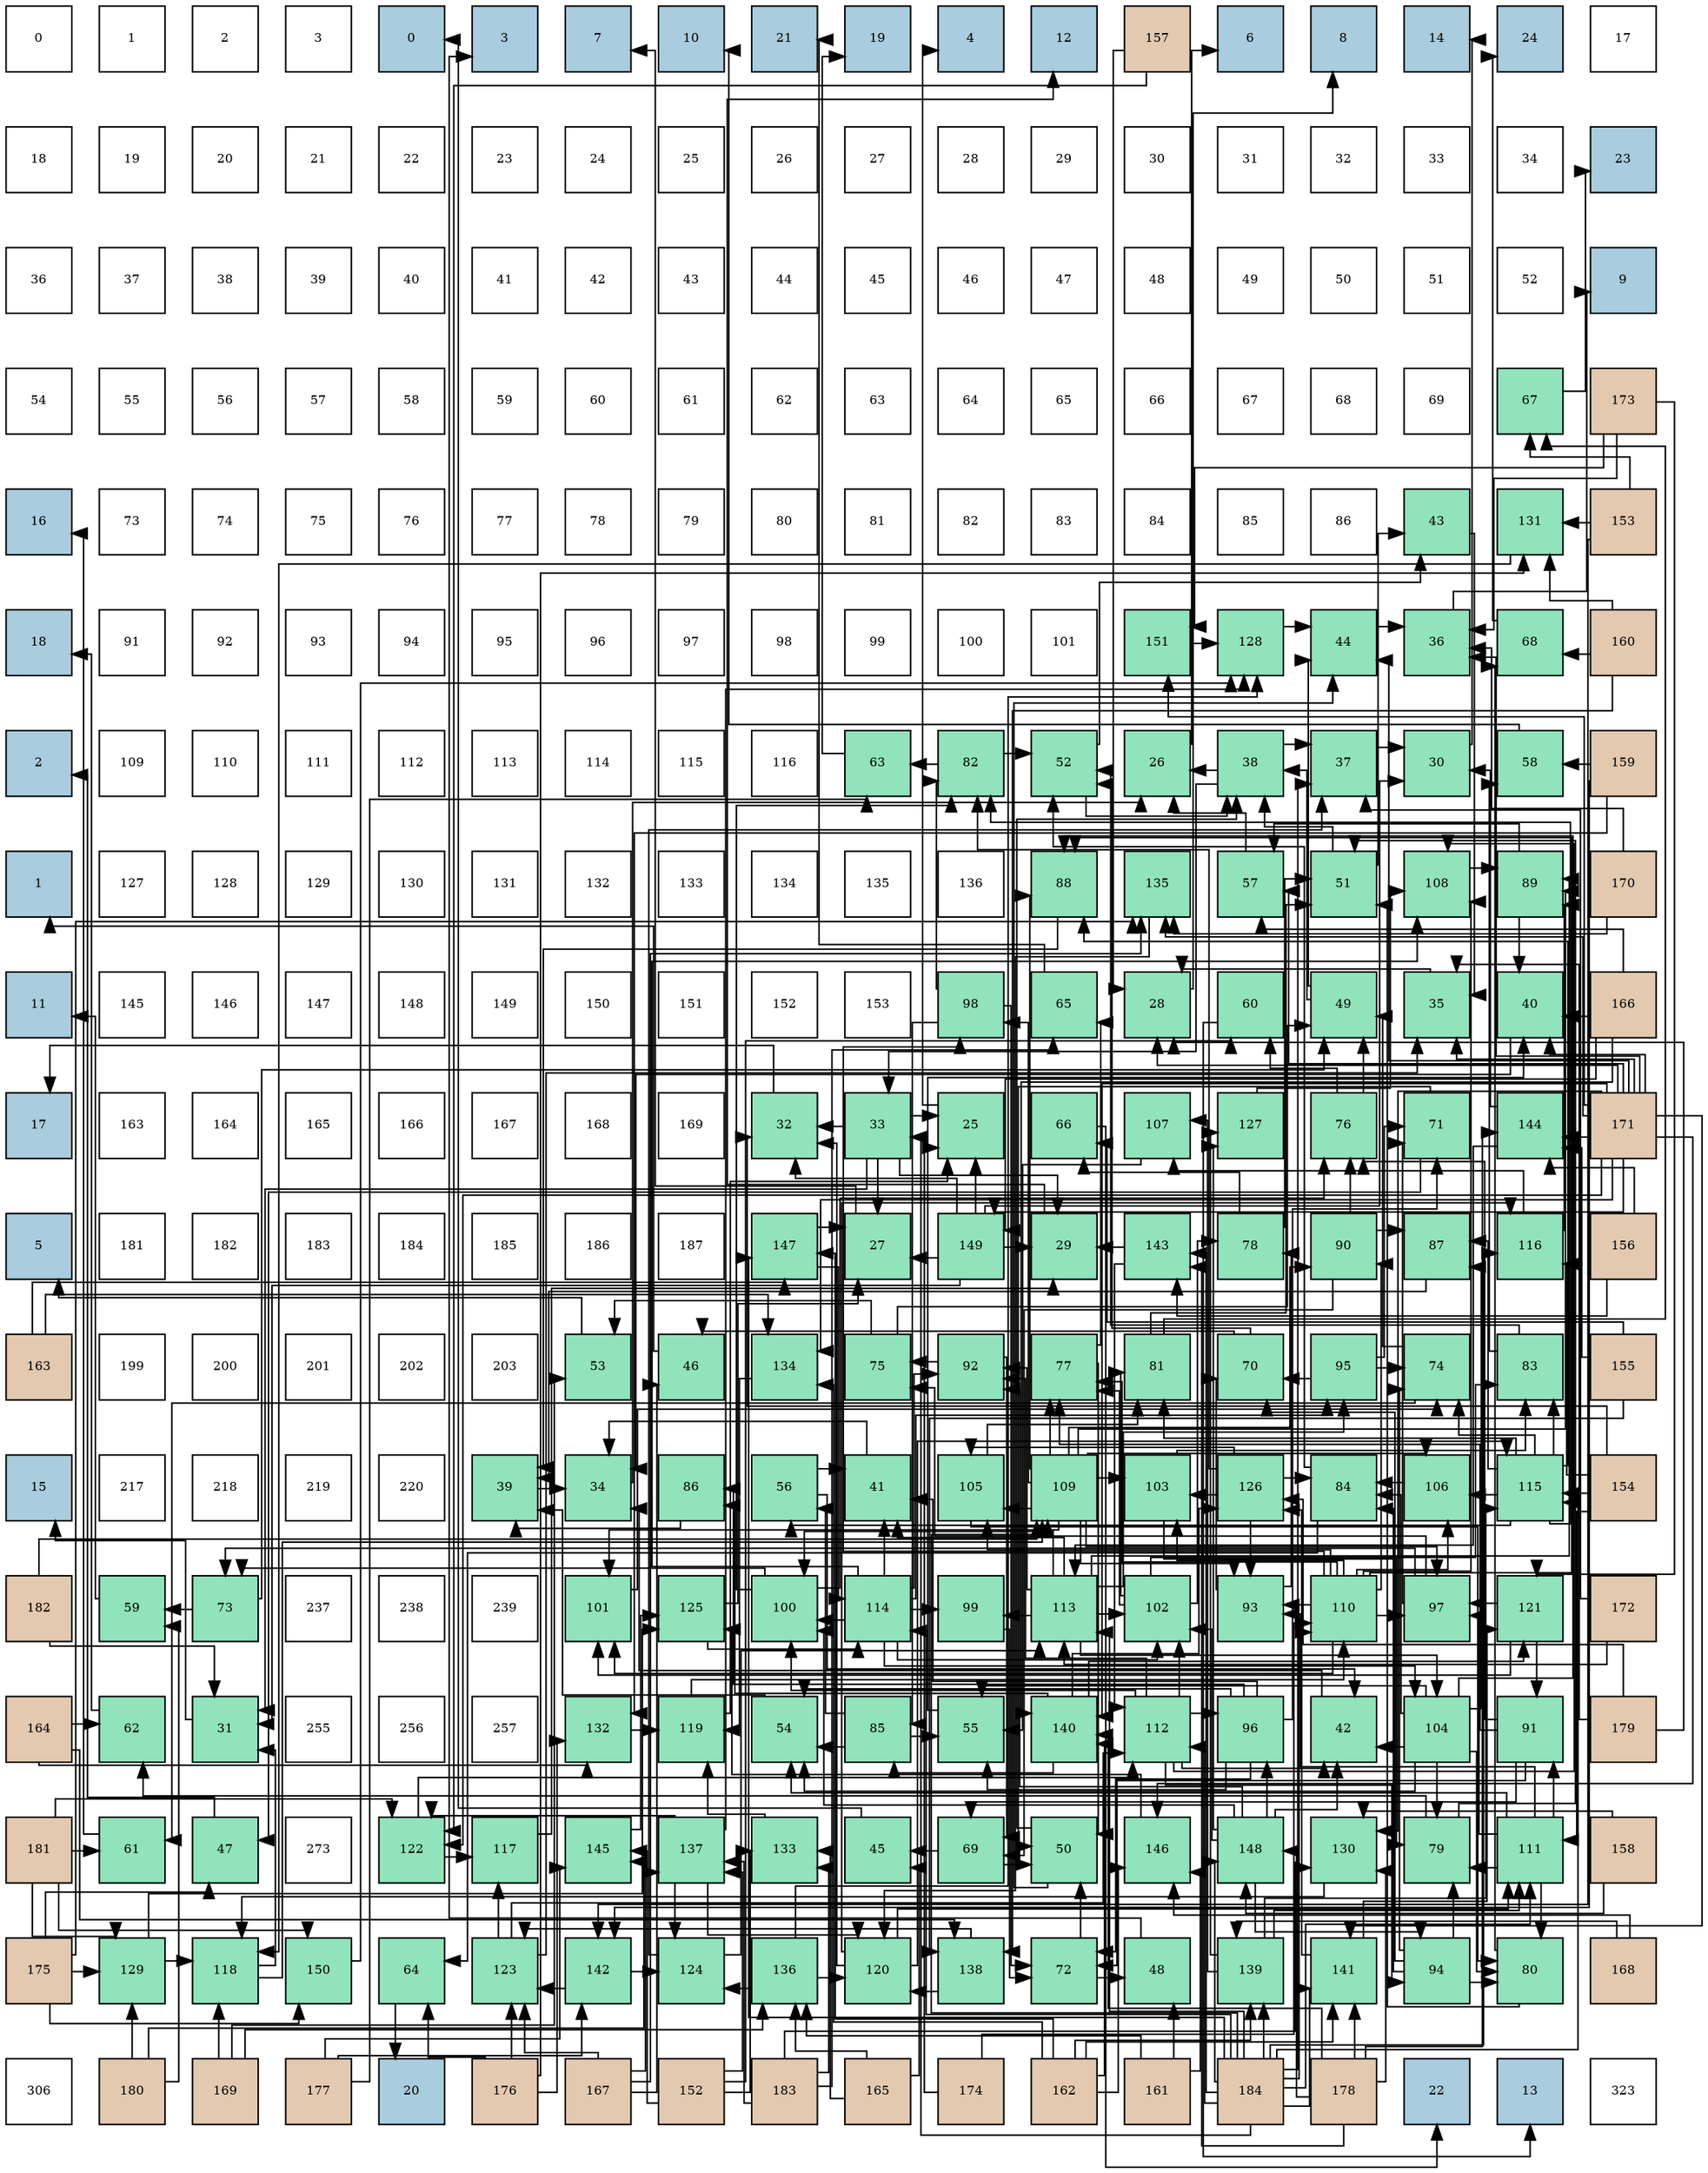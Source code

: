 digraph layout{
 rankdir=TB;
 splines=ortho;
 node [style=filled shape=square fixedsize=true width=0.6];
0[label="0", fontsize=8, fillcolor="#ffffff"];
1[label="1", fontsize=8, fillcolor="#ffffff"];
2[label="2", fontsize=8, fillcolor="#ffffff"];
3[label="3", fontsize=8, fillcolor="#ffffff"];
4[label="0", fontsize=8, fillcolor="#a9ccde"];
5[label="3", fontsize=8, fillcolor="#a9ccde"];
6[label="7", fontsize=8, fillcolor="#a9ccde"];
7[label="10", fontsize=8, fillcolor="#a9ccde"];
8[label="21", fontsize=8, fillcolor="#a9ccde"];
9[label="19", fontsize=8, fillcolor="#a9ccde"];
10[label="4", fontsize=8, fillcolor="#a9ccde"];
11[label="12", fontsize=8, fillcolor="#a9ccde"];
12[label="157", fontsize=8, fillcolor="#e3c9af"];
13[label="6", fontsize=8, fillcolor="#a9ccde"];
14[label="8", fontsize=8, fillcolor="#a9ccde"];
15[label="14", fontsize=8, fillcolor="#a9ccde"];
16[label="24", fontsize=8, fillcolor="#a9ccde"];
17[label="17", fontsize=8, fillcolor="#ffffff"];
18[label="18", fontsize=8, fillcolor="#ffffff"];
19[label="19", fontsize=8, fillcolor="#ffffff"];
20[label="20", fontsize=8, fillcolor="#ffffff"];
21[label="21", fontsize=8, fillcolor="#ffffff"];
22[label="22", fontsize=8, fillcolor="#ffffff"];
23[label="23", fontsize=8, fillcolor="#ffffff"];
24[label="24", fontsize=8, fillcolor="#ffffff"];
25[label="25", fontsize=8, fillcolor="#ffffff"];
26[label="26", fontsize=8, fillcolor="#ffffff"];
27[label="27", fontsize=8, fillcolor="#ffffff"];
28[label="28", fontsize=8, fillcolor="#ffffff"];
29[label="29", fontsize=8, fillcolor="#ffffff"];
30[label="30", fontsize=8, fillcolor="#ffffff"];
31[label="31", fontsize=8, fillcolor="#ffffff"];
32[label="32", fontsize=8, fillcolor="#ffffff"];
33[label="33", fontsize=8, fillcolor="#ffffff"];
34[label="34", fontsize=8, fillcolor="#ffffff"];
35[label="23", fontsize=8, fillcolor="#a9ccde"];
36[label="36", fontsize=8, fillcolor="#ffffff"];
37[label="37", fontsize=8, fillcolor="#ffffff"];
38[label="38", fontsize=8, fillcolor="#ffffff"];
39[label="39", fontsize=8, fillcolor="#ffffff"];
40[label="40", fontsize=8, fillcolor="#ffffff"];
41[label="41", fontsize=8, fillcolor="#ffffff"];
42[label="42", fontsize=8, fillcolor="#ffffff"];
43[label="43", fontsize=8, fillcolor="#ffffff"];
44[label="44", fontsize=8, fillcolor="#ffffff"];
45[label="45", fontsize=8, fillcolor="#ffffff"];
46[label="46", fontsize=8, fillcolor="#ffffff"];
47[label="47", fontsize=8, fillcolor="#ffffff"];
48[label="48", fontsize=8, fillcolor="#ffffff"];
49[label="49", fontsize=8, fillcolor="#ffffff"];
50[label="50", fontsize=8, fillcolor="#ffffff"];
51[label="51", fontsize=8, fillcolor="#ffffff"];
52[label="52", fontsize=8, fillcolor="#ffffff"];
53[label="9", fontsize=8, fillcolor="#a9ccde"];
54[label="54", fontsize=8, fillcolor="#ffffff"];
55[label="55", fontsize=8, fillcolor="#ffffff"];
56[label="56", fontsize=8, fillcolor="#ffffff"];
57[label="57", fontsize=8, fillcolor="#ffffff"];
58[label="58", fontsize=8, fillcolor="#ffffff"];
59[label="59", fontsize=8, fillcolor="#ffffff"];
60[label="60", fontsize=8, fillcolor="#ffffff"];
61[label="61", fontsize=8, fillcolor="#ffffff"];
62[label="62", fontsize=8, fillcolor="#ffffff"];
63[label="63", fontsize=8, fillcolor="#ffffff"];
64[label="64", fontsize=8, fillcolor="#ffffff"];
65[label="65", fontsize=8, fillcolor="#ffffff"];
66[label="66", fontsize=8, fillcolor="#ffffff"];
67[label="67", fontsize=8, fillcolor="#ffffff"];
68[label="68", fontsize=8, fillcolor="#ffffff"];
69[label="69", fontsize=8, fillcolor="#ffffff"];
70[label="67", fontsize=8, fillcolor="#91e3bb"];
71[label="173", fontsize=8, fillcolor="#e3c9af"];
72[label="16", fontsize=8, fillcolor="#a9ccde"];
73[label="73", fontsize=8, fillcolor="#ffffff"];
74[label="74", fontsize=8, fillcolor="#ffffff"];
75[label="75", fontsize=8, fillcolor="#ffffff"];
76[label="76", fontsize=8, fillcolor="#ffffff"];
77[label="77", fontsize=8, fillcolor="#ffffff"];
78[label="78", fontsize=8, fillcolor="#ffffff"];
79[label="79", fontsize=8, fillcolor="#ffffff"];
80[label="80", fontsize=8, fillcolor="#ffffff"];
81[label="81", fontsize=8, fillcolor="#ffffff"];
82[label="82", fontsize=8, fillcolor="#ffffff"];
83[label="83", fontsize=8, fillcolor="#ffffff"];
84[label="84", fontsize=8, fillcolor="#ffffff"];
85[label="85", fontsize=8, fillcolor="#ffffff"];
86[label="86", fontsize=8, fillcolor="#ffffff"];
87[label="43", fontsize=8, fillcolor="#91e3bb"];
88[label="131", fontsize=8, fillcolor="#91e3bb"];
89[label="153", fontsize=8, fillcolor="#e3c9af"];
90[label="18", fontsize=8, fillcolor="#a9ccde"];
91[label="91", fontsize=8, fillcolor="#ffffff"];
92[label="92", fontsize=8, fillcolor="#ffffff"];
93[label="93", fontsize=8, fillcolor="#ffffff"];
94[label="94", fontsize=8, fillcolor="#ffffff"];
95[label="95", fontsize=8, fillcolor="#ffffff"];
96[label="96", fontsize=8, fillcolor="#ffffff"];
97[label="97", fontsize=8, fillcolor="#ffffff"];
98[label="98", fontsize=8, fillcolor="#ffffff"];
99[label="99", fontsize=8, fillcolor="#ffffff"];
100[label="100", fontsize=8, fillcolor="#ffffff"];
101[label="101", fontsize=8, fillcolor="#ffffff"];
102[label="151", fontsize=8, fillcolor="#91e3bb"];
103[label="128", fontsize=8, fillcolor="#91e3bb"];
104[label="44", fontsize=8, fillcolor="#91e3bb"];
105[label="36", fontsize=8, fillcolor="#91e3bb"];
106[label="68", fontsize=8, fillcolor="#91e3bb"];
107[label="160", fontsize=8, fillcolor="#e3c9af"];
108[label="2", fontsize=8, fillcolor="#a9ccde"];
109[label="109", fontsize=8, fillcolor="#ffffff"];
110[label="110", fontsize=8, fillcolor="#ffffff"];
111[label="111", fontsize=8, fillcolor="#ffffff"];
112[label="112", fontsize=8, fillcolor="#ffffff"];
113[label="113", fontsize=8, fillcolor="#ffffff"];
114[label="114", fontsize=8, fillcolor="#ffffff"];
115[label="115", fontsize=8, fillcolor="#ffffff"];
116[label="116", fontsize=8, fillcolor="#ffffff"];
117[label="63", fontsize=8, fillcolor="#91e3bb"];
118[label="82", fontsize=8, fillcolor="#91e3bb"];
119[label="52", fontsize=8, fillcolor="#91e3bb"];
120[label="26", fontsize=8, fillcolor="#91e3bb"];
121[label="38", fontsize=8, fillcolor="#91e3bb"];
122[label="37", fontsize=8, fillcolor="#91e3bb"];
123[label="30", fontsize=8, fillcolor="#91e3bb"];
124[label="58", fontsize=8, fillcolor="#91e3bb"];
125[label="159", fontsize=8, fillcolor="#e3c9af"];
126[label="1", fontsize=8, fillcolor="#a9ccde"];
127[label="127", fontsize=8, fillcolor="#ffffff"];
128[label="128", fontsize=8, fillcolor="#ffffff"];
129[label="129", fontsize=8, fillcolor="#ffffff"];
130[label="130", fontsize=8, fillcolor="#ffffff"];
131[label="131", fontsize=8, fillcolor="#ffffff"];
132[label="132", fontsize=8, fillcolor="#ffffff"];
133[label="133", fontsize=8, fillcolor="#ffffff"];
134[label="134", fontsize=8, fillcolor="#ffffff"];
135[label="135", fontsize=8, fillcolor="#ffffff"];
136[label="136", fontsize=8, fillcolor="#ffffff"];
137[label="88", fontsize=8, fillcolor="#91e3bb"];
138[label="135", fontsize=8, fillcolor="#91e3bb"];
139[label="57", fontsize=8, fillcolor="#91e3bb"];
140[label="51", fontsize=8, fillcolor="#91e3bb"];
141[label="108", fontsize=8, fillcolor="#91e3bb"];
142[label="89", fontsize=8, fillcolor="#91e3bb"];
143[label="170", fontsize=8, fillcolor="#e3c9af"];
144[label="11", fontsize=8, fillcolor="#a9ccde"];
145[label="145", fontsize=8, fillcolor="#ffffff"];
146[label="146", fontsize=8, fillcolor="#ffffff"];
147[label="147", fontsize=8, fillcolor="#ffffff"];
148[label="148", fontsize=8, fillcolor="#ffffff"];
149[label="149", fontsize=8, fillcolor="#ffffff"];
150[label="150", fontsize=8, fillcolor="#ffffff"];
151[label="151", fontsize=8, fillcolor="#ffffff"];
152[label="152", fontsize=8, fillcolor="#ffffff"];
153[label="153", fontsize=8, fillcolor="#ffffff"];
154[label="98", fontsize=8, fillcolor="#91e3bb"];
155[label="65", fontsize=8, fillcolor="#91e3bb"];
156[label="28", fontsize=8, fillcolor="#91e3bb"];
157[label="60", fontsize=8, fillcolor="#91e3bb"];
158[label="49", fontsize=8, fillcolor="#91e3bb"];
159[label="35", fontsize=8, fillcolor="#91e3bb"];
160[label="40", fontsize=8, fillcolor="#91e3bb"];
161[label="166", fontsize=8, fillcolor="#e3c9af"];
162[label="17", fontsize=8, fillcolor="#a9ccde"];
163[label="163", fontsize=8, fillcolor="#ffffff"];
164[label="164", fontsize=8, fillcolor="#ffffff"];
165[label="165", fontsize=8, fillcolor="#ffffff"];
166[label="166", fontsize=8, fillcolor="#ffffff"];
167[label="167", fontsize=8, fillcolor="#ffffff"];
168[label="168", fontsize=8, fillcolor="#ffffff"];
169[label="169", fontsize=8, fillcolor="#ffffff"];
170[label="32", fontsize=8, fillcolor="#91e3bb"];
171[label="33", fontsize=8, fillcolor="#91e3bb"];
172[label="25", fontsize=8, fillcolor="#91e3bb"];
173[label="66", fontsize=8, fillcolor="#91e3bb"];
174[label="107", fontsize=8, fillcolor="#91e3bb"];
175[label="127", fontsize=8, fillcolor="#91e3bb"];
176[label="76", fontsize=8, fillcolor="#91e3bb"];
177[label="71", fontsize=8, fillcolor="#91e3bb"];
178[label="144", fontsize=8, fillcolor="#91e3bb"];
179[label="171", fontsize=8, fillcolor="#e3c9af"];
180[label="5", fontsize=8, fillcolor="#a9ccde"];
181[label="181", fontsize=8, fillcolor="#ffffff"];
182[label="182", fontsize=8, fillcolor="#ffffff"];
183[label="183", fontsize=8, fillcolor="#ffffff"];
184[label="184", fontsize=8, fillcolor="#ffffff"];
185[label="185", fontsize=8, fillcolor="#ffffff"];
186[label="186", fontsize=8, fillcolor="#ffffff"];
187[label="187", fontsize=8, fillcolor="#ffffff"];
188[label="147", fontsize=8, fillcolor="#91e3bb"];
189[label="27", fontsize=8, fillcolor="#91e3bb"];
190[label="149", fontsize=8, fillcolor="#91e3bb"];
191[label="29", fontsize=8, fillcolor="#91e3bb"];
192[label="143", fontsize=8, fillcolor="#91e3bb"];
193[label="78", fontsize=8, fillcolor="#91e3bb"];
194[label="90", fontsize=8, fillcolor="#91e3bb"];
195[label="87", fontsize=8, fillcolor="#91e3bb"];
196[label="116", fontsize=8, fillcolor="#91e3bb"];
197[label="156", fontsize=8, fillcolor="#e3c9af"];
198[label="163", fontsize=8, fillcolor="#e3c9af"];
199[label="199", fontsize=8, fillcolor="#ffffff"];
200[label="200", fontsize=8, fillcolor="#ffffff"];
201[label="201", fontsize=8, fillcolor="#ffffff"];
202[label="202", fontsize=8, fillcolor="#ffffff"];
203[label="203", fontsize=8, fillcolor="#ffffff"];
204[label="53", fontsize=8, fillcolor="#91e3bb"];
205[label="46", fontsize=8, fillcolor="#91e3bb"];
206[label="134", fontsize=8, fillcolor="#91e3bb"];
207[label="75", fontsize=8, fillcolor="#91e3bb"];
208[label="92", fontsize=8, fillcolor="#91e3bb"];
209[label="77", fontsize=8, fillcolor="#91e3bb"];
210[label="81", fontsize=8, fillcolor="#91e3bb"];
211[label="70", fontsize=8, fillcolor="#91e3bb"];
212[label="95", fontsize=8, fillcolor="#91e3bb"];
213[label="74", fontsize=8, fillcolor="#91e3bb"];
214[label="83", fontsize=8, fillcolor="#91e3bb"];
215[label="155", fontsize=8, fillcolor="#e3c9af"];
216[label="15", fontsize=8, fillcolor="#a9ccde"];
217[label="217", fontsize=8, fillcolor="#ffffff"];
218[label="218", fontsize=8, fillcolor="#ffffff"];
219[label="219", fontsize=8, fillcolor="#ffffff"];
220[label="220", fontsize=8, fillcolor="#ffffff"];
221[label="39", fontsize=8, fillcolor="#91e3bb"];
222[label="34", fontsize=8, fillcolor="#91e3bb"];
223[label="86", fontsize=8, fillcolor="#91e3bb"];
224[label="56", fontsize=8, fillcolor="#91e3bb"];
225[label="41", fontsize=8, fillcolor="#91e3bb"];
226[label="105", fontsize=8, fillcolor="#91e3bb"];
227[label="109", fontsize=8, fillcolor="#91e3bb"];
228[label="103", fontsize=8, fillcolor="#91e3bb"];
229[label="126", fontsize=8, fillcolor="#91e3bb"];
230[label="84", fontsize=8, fillcolor="#91e3bb"];
231[label="106", fontsize=8, fillcolor="#91e3bb"];
232[label="115", fontsize=8, fillcolor="#91e3bb"];
233[label="154", fontsize=8, fillcolor="#e3c9af"];
234[label="182", fontsize=8, fillcolor="#e3c9af"];
235[label="59", fontsize=8, fillcolor="#91e3bb"];
236[label="73", fontsize=8, fillcolor="#91e3bb"];
237[label="237", fontsize=8, fillcolor="#ffffff"];
238[label="238", fontsize=8, fillcolor="#ffffff"];
239[label="239", fontsize=8, fillcolor="#ffffff"];
240[label="101", fontsize=8, fillcolor="#91e3bb"];
241[label="125", fontsize=8, fillcolor="#91e3bb"];
242[label="100", fontsize=8, fillcolor="#91e3bb"];
243[label="114", fontsize=8, fillcolor="#91e3bb"];
244[label="99", fontsize=8, fillcolor="#91e3bb"];
245[label="113", fontsize=8, fillcolor="#91e3bb"];
246[label="102", fontsize=8, fillcolor="#91e3bb"];
247[label="93", fontsize=8, fillcolor="#91e3bb"];
248[label="110", fontsize=8, fillcolor="#91e3bb"];
249[label="97", fontsize=8, fillcolor="#91e3bb"];
250[label="121", fontsize=8, fillcolor="#91e3bb"];
251[label="172", fontsize=8, fillcolor="#e3c9af"];
252[label="164", fontsize=8, fillcolor="#e3c9af"];
253[label="62", fontsize=8, fillcolor="#91e3bb"];
254[label="31", fontsize=8, fillcolor="#91e3bb"];
255[label="255", fontsize=8, fillcolor="#ffffff"];
256[label="256", fontsize=8, fillcolor="#ffffff"];
257[label="257", fontsize=8, fillcolor="#ffffff"];
258[label="132", fontsize=8, fillcolor="#91e3bb"];
259[label="119", fontsize=8, fillcolor="#91e3bb"];
260[label="54", fontsize=8, fillcolor="#91e3bb"];
261[label="85", fontsize=8, fillcolor="#91e3bb"];
262[label="55", fontsize=8, fillcolor="#91e3bb"];
263[label="140", fontsize=8, fillcolor="#91e3bb"];
264[label="112", fontsize=8, fillcolor="#91e3bb"];
265[label="96", fontsize=8, fillcolor="#91e3bb"];
266[label="42", fontsize=8, fillcolor="#91e3bb"];
267[label="104", fontsize=8, fillcolor="#91e3bb"];
268[label="91", fontsize=8, fillcolor="#91e3bb"];
269[label="179", fontsize=8, fillcolor="#e3c9af"];
270[label="181", fontsize=8, fillcolor="#e3c9af"];
271[label="61", fontsize=8, fillcolor="#91e3bb"];
272[label="47", fontsize=8, fillcolor="#91e3bb"];
273[label="273", fontsize=8, fillcolor="#ffffff"];
274[label="122", fontsize=8, fillcolor="#91e3bb"];
275[label="117", fontsize=8, fillcolor="#91e3bb"];
276[label="145", fontsize=8, fillcolor="#91e3bb"];
277[label="137", fontsize=8, fillcolor="#91e3bb"];
278[label="133", fontsize=8, fillcolor="#91e3bb"];
279[label="45", fontsize=8, fillcolor="#91e3bb"];
280[label="69", fontsize=8, fillcolor="#91e3bb"];
281[label="50", fontsize=8, fillcolor="#91e3bb"];
282[label="146", fontsize=8, fillcolor="#91e3bb"];
283[label="148", fontsize=8, fillcolor="#91e3bb"];
284[label="130", fontsize=8, fillcolor="#91e3bb"];
285[label="79", fontsize=8, fillcolor="#91e3bb"];
286[label="111", fontsize=8, fillcolor="#91e3bb"];
287[label="158", fontsize=8, fillcolor="#e3c9af"];
288[label="175", fontsize=8, fillcolor="#e3c9af"];
289[label="129", fontsize=8, fillcolor="#91e3bb"];
290[label="118", fontsize=8, fillcolor="#91e3bb"];
291[label="150", fontsize=8, fillcolor="#91e3bb"];
292[label="64", fontsize=8, fillcolor="#91e3bb"];
293[label="123", fontsize=8, fillcolor="#91e3bb"];
294[label="142", fontsize=8, fillcolor="#91e3bb"];
295[label="124", fontsize=8, fillcolor="#91e3bb"];
296[label="136", fontsize=8, fillcolor="#91e3bb"];
297[label="120", fontsize=8, fillcolor="#91e3bb"];
298[label="138", fontsize=8, fillcolor="#91e3bb"];
299[label="72", fontsize=8, fillcolor="#91e3bb"];
300[label="48", fontsize=8, fillcolor="#91e3bb"];
301[label="139", fontsize=8, fillcolor="#91e3bb"];
302[label="141", fontsize=8, fillcolor="#91e3bb"];
303[label="94", fontsize=8, fillcolor="#91e3bb"];
304[label="80", fontsize=8, fillcolor="#91e3bb"];
305[label="168", fontsize=8, fillcolor="#e3c9af"];
306[label="306", fontsize=8, fillcolor="#ffffff"];
307[label="180", fontsize=8, fillcolor="#e3c9af"];
308[label="169", fontsize=8, fillcolor="#e3c9af"];
309[label="177", fontsize=8, fillcolor="#e3c9af"];
310[label="20", fontsize=8, fillcolor="#a9ccde"];
311[label="176", fontsize=8, fillcolor="#e3c9af"];
312[label="167", fontsize=8, fillcolor="#e3c9af"];
313[label="152", fontsize=8, fillcolor="#e3c9af"];
314[label="183", fontsize=8, fillcolor="#e3c9af"];
315[label="165", fontsize=8, fillcolor="#e3c9af"];
316[label="174", fontsize=8, fillcolor="#e3c9af"];
317[label="162", fontsize=8, fillcolor="#e3c9af"];
318[label="161", fontsize=8, fillcolor="#e3c9af"];
319[label="184", fontsize=8, fillcolor="#e3c9af"];
320[label="178", fontsize=8, fillcolor="#e3c9af"];
321[label="22", fontsize=8, fillcolor="#a9ccde"];
322[label="13", fontsize=8, fillcolor="#a9ccde"];
323[label="323", fontsize=8, fillcolor="#ffffff"];
edge [constraint=false, style=vis];172 -> 10;
120 -> 13;
189 -> 6;
156 -> 14;
191 -> 11;
123 -> 15;
254 -> 216;
170 -> 162;
171 -> 172;
171 -> 189;
171 -> 191;
171 -> 254;
171 -> 170;
222 -> 120;
159 -> 156;
105 -> 53;
122 -> 123;
121 -> 120;
121 -> 171;
121 -> 122;
221 -> 222;
160 -> 222;
225 -> 222;
266 -> 222;
87 -> 159;
104 -> 105;
279 -> 4;
205 -> 126;
272 -> 108;
300 -> 5;
158 -> 121;
158 -> 104;
281 -> 121;
281 -> 104;
140 -> 121;
140 -> 87;
119 -> 121;
119 -> 87;
204 -> 180;
260 -> 221;
262 -> 160;
224 -> 225;
224 -> 266;
139 -> 120;
124 -> 7;
235 -> 144;
157 -> 322;
271 -> 72;
253 -> 90;
117 -> 9;
292 -> 310;
155 -> 8;
173 -> 321;
70 -> 35;
106 -> 16;
280 -> 279;
280 -> 281;
211 -> 205;
211 -> 119;
177 -> 272;
177 -> 281;
299 -> 300;
299 -> 281;
236 -> 158;
236 -> 235;
213 -> 158;
213 -> 271;
207 -> 158;
207 -> 204;
176 -> 158;
176 -> 157;
209 -> 281;
209 -> 155;
193 -> 140;
193 -> 173;
285 -> 140;
285 -> 253;
304 -> 140;
304 -> 106;
210 -> 140;
210 -> 70;
118 -> 119;
118 -> 117;
214 -> 119;
214 -> 124;
230 -> 119;
230 -> 292;
261 -> 260;
261 -> 262;
261 -> 224;
223 -> 221;
195 -> 221;
137 -> 221;
142 -> 160;
142 -> 139;
194 -> 280;
194 -> 176;
194 -> 195;
268 -> 280;
268 -> 299;
268 -> 176;
268 -> 209;
208 -> 280;
208 -> 207;
247 -> 211;
247 -> 193;
303 -> 211;
303 -> 213;
303 -> 285;
303 -> 304;
303 -> 230;
212 -> 211;
212 -> 177;
212 -> 213;
265 -> 225;
265 -> 260;
265 -> 262;
265 -> 177;
265 -> 299;
265 -> 223;
249 -> 177;
249 -> 236;
249 -> 207;
154 -> 299;
154 -> 118;
154 -> 261;
244 -> 299;
242 -> 236;
242 -> 176;
242 -> 118;
240 -> 213;
246 -> 209;
246 -> 193;
246 -> 210;
246 -> 214;
228 -> 285;
228 -> 214;
267 -> 266;
267 -> 260;
267 -> 262;
267 -> 285;
267 -> 304;
267 -> 230;
267 -> 195;
267 -> 137;
226 -> 304;
226 -> 210;
231 -> 230;
174 -> 262;
141 -> 142;
227 -> 209;
227 -> 137;
227 -> 142;
227 -> 194;
227 -> 247;
227 -> 249;
227 -> 154;
227 -> 240;
227 -> 228;
227 -> 226;
227 -> 231;
248 -> 209;
248 -> 137;
248 -> 194;
248 -> 247;
248 -> 249;
248 -> 154;
248 -> 240;
248 -> 228;
248 -> 226;
248 -> 231;
248 -> 141;
286 -> 260;
286 -> 285;
286 -> 304;
286 -> 268;
286 -> 247;
286 -> 249;
264 -> 266;
264 -> 208;
264 -> 303;
264 -> 265;
264 -> 242;
264 -> 246;
264 -> 141;
245 -> 225;
245 -> 142;
245 -> 208;
245 -> 212;
245 -> 244;
245 -> 242;
245 -> 246;
245 -> 267;
243 -> 225;
243 -> 208;
243 -> 212;
243 -> 244;
243 -> 242;
243 -> 246;
243 -> 267;
243 -> 141;
232 -> 224;
232 -> 213;
232 -> 210;
232 -> 118;
232 -> 214;
232 -> 195;
232 -> 137;
232 -> 231;
196 -> 142;
196 -> 174;
275 -> 191;
290 -> 254;
290 -> 227;
259 -> 172;
259 -> 248;
297 -> 170;
297 -> 286;
297 -> 232;
297 -> 196;
250 -> 268;
250 -> 249;
250 -> 240;
274 -> 264;
274 -> 275;
293 -> 159;
293 -> 264;
293 -> 275;
295 -> 122;
295 -> 245;
241 -> 189;
241 -> 243;
229 -> 118;
229 -> 230;
229 -> 247;
229 -> 228;
229 -> 226;
175 -> 141;
103 -> 104;
289 -> 290;
289 -> 241;
284 -> 290;
88 -> 290;
258 -> 259;
278 -> 259;
206 -> 259;
138 -> 297;
296 -> 297;
296 -> 295;
296 -> 103;
277 -> 297;
277 -> 274;
277 -> 295;
277 -> 103;
298 -> 297;
298 -> 293;
301 -> 174;
301 -> 286;
301 -> 232;
301 -> 175;
263 -> 261;
263 -> 223;
263 -> 250;
263 -> 229;
302 -> 250;
302 -> 229;
294 -> 293;
294 -> 295;
192 -> 191;
192 -> 264;
178 -> 123;
178 -> 245;
276 -> 241;
282 -> 241;
188 -> 189;
188 -> 243;
283 -> 266;
283 -> 208;
283 -> 303;
283 -> 265;
283 -> 242;
283 -> 246;
283 -> 175;
190 -> 172;
190 -> 189;
190 -> 191;
190 -> 123;
190 -> 254;
190 -> 170;
291 -> 103;
102 -> 103;
313 -> 157;
313 -> 278;
313 -> 277;
313 -> 276;
89 -> 70;
89 -> 88;
89 -> 294;
233 -> 170;
233 -> 286;
233 -> 232;
233 -> 196;
215 -> 173;
215 -> 298;
215 -> 178;
197 -> 192;
197 -> 178;
12 -> 156;
12 -> 274;
287 -> 284;
287 -> 283;
125 -> 124;
125 -> 258;
125 -> 294;
107 -> 106;
107 -> 88;
107 -> 298;
318 -> 300;
318 -> 296;
318 -> 282;
317 -> 206;
317 -> 301;
317 -> 263;
317 -> 302;
317 -> 282;
317 -> 188;
198 -> 206;
198 -> 188;
252 -> 253;
252 -> 258;
252 -> 298;
315 -> 279;
315 -> 278;
315 -> 296;
161 -> 160;
161 -> 139;
161 -> 263;
161 -> 190;
312 -> 205;
312 -> 293;
312 -> 138;
312 -> 276;
305 -> 301;
305 -> 282;
308 -> 204;
308 -> 290;
308 -> 296;
143 -> 105;
143 -> 138;
179 -> 156;
179 -> 159;
179 -> 105;
179 -> 160;
179 -> 104;
179 -> 139;
179 -> 274;
179 -> 284;
179 -> 206;
179 -> 138;
179 -> 263;
179 -> 302;
179 -> 178;
179 -> 282;
179 -> 190;
179 -> 102;
251 -> 122;
251 -> 245;
71 -> 105;
71 -> 250;
71 -> 102;
316 -> 172;
316 -> 248;
288 -> 272;
288 -> 289;
288 -> 138;
288 -> 291;
311 -> 292;
311 -> 293;
311 -> 88;
311 -> 258;
309 -> 117;
309 -> 294;
309 -> 276;
320 -> 284;
320 -> 263;
320 -> 302;
320 -> 192;
320 -> 178;
320 -> 283;
269 -> 156;
269 -> 159;
269 -> 229;
307 -> 235;
307 -> 289;
307 -> 277;
270 -> 271;
270 -> 274;
270 -> 289;
270 -> 291;
234 -> 254;
234 -> 227;
314 -> 155;
314 -> 284;
314 -> 278;
314 -> 277;
319 -> 171;
319 -> 122;
319 -> 227;
319 -> 248;
319 -> 286;
319 -> 264;
319 -> 245;
319 -> 243;
319 -> 232;
319 -> 196;
319 -> 301;
319 -> 302;
319 -> 192;
319 -> 188;
319 -> 283;
edge [constraint=true, style=invis];
0 -> 18 -> 36 -> 54 -> 72 -> 90 -> 108 -> 126 -> 144 -> 162 -> 180 -> 198 -> 216 -> 234 -> 252 -> 270 -> 288 -> 306;
1 -> 19 -> 37 -> 55 -> 73 -> 91 -> 109 -> 127 -> 145 -> 163 -> 181 -> 199 -> 217 -> 235 -> 253 -> 271 -> 289 -> 307;
2 -> 20 -> 38 -> 56 -> 74 -> 92 -> 110 -> 128 -> 146 -> 164 -> 182 -> 200 -> 218 -> 236 -> 254 -> 272 -> 290 -> 308;
3 -> 21 -> 39 -> 57 -> 75 -> 93 -> 111 -> 129 -> 147 -> 165 -> 183 -> 201 -> 219 -> 237 -> 255 -> 273 -> 291 -> 309;
4 -> 22 -> 40 -> 58 -> 76 -> 94 -> 112 -> 130 -> 148 -> 166 -> 184 -> 202 -> 220 -> 238 -> 256 -> 274 -> 292 -> 310;
5 -> 23 -> 41 -> 59 -> 77 -> 95 -> 113 -> 131 -> 149 -> 167 -> 185 -> 203 -> 221 -> 239 -> 257 -> 275 -> 293 -> 311;
6 -> 24 -> 42 -> 60 -> 78 -> 96 -> 114 -> 132 -> 150 -> 168 -> 186 -> 204 -> 222 -> 240 -> 258 -> 276 -> 294 -> 312;
7 -> 25 -> 43 -> 61 -> 79 -> 97 -> 115 -> 133 -> 151 -> 169 -> 187 -> 205 -> 223 -> 241 -> 259 -> 277 -> 295 -> 313;
8 -> 26 -> 44 -> 62 -> 80 -> 98 -> 116 -> 134 -> 152 -> 170 -> 188 -> 206 -> 224 -> 242 -> 260 -> 278 -> 296 -> 314;
9 -> 27 -> 45 -> 63 -> 81 -> 99 -> 117 -> 135 -> 153 -> 171 -> 189 -> 207 -> 225 -> 243 -> 261 -> 279 -> 297 -> 315;
10 -> 28 -> 46 -> 64 -> 82 -> 100 -> 118 -> 136 -> 154 -> 172 -> 190 -> 208 -> 226 -> 244 -> 262 -> 280 -> 298 -> 316;
11 -> 29 -> 47 -> 65 -> 83 -> 101 -> 119 -> 137 -> 155 -> 173 -> 191 -> 209 -> 227 -> 245 -> 263 -> 281 -> 299 -> 317;
12 -> 30 -> 48 -> 66 -> 84 -> 102 -> 120 -> 138 -> 156 -> 174 -> 192 -> 210 -> 228 -> 246 -> 264 -> 282 -> 300 -> 318;
13 -> 31 -> 49 -> 67 -> 85 -> 103 -> 121 -> 139 -> 157 -> 175 -> 193 -> 211 -> 229 -> 247 -> 265 -> 283 -> 301 -> 319;
14 -> 32 -> 50 -> 68 -> 86 -> 104 -> 122 -> 140 -> 158 -> 176 -> 194 -> 212 -> 230 -> 248 -> 266 -> 284 -> 302 -> 320;
15 -> 33 -> 51 -> 69 -> 87 -> 105 -> 123 -> 141 -> 159 -> 177 -> 195 -> 213 -> 231 -> 249 -> 267 -> 285 -> 303 -> 321;
16 -> 34 -> 52 -> 70 -> 88 -> 106 -> 124 -> 142 -> 160 -> 178 -> 196 -> 214 -> 232 -> 250 -> 268 -> 286 -> 304 -> 322;
17 -> 35 -> 53 -> 71 -> 89 -> 107 -> 125 -> 143 -> 161 -> 179 -> 197 -> 215 -> 233 -> 251 -> 269 -> 287 -> 305 -> 323;
rank = same {0 -> 1 -> 2 -> 3 -> 4 -> 5 -> 6 -> 7 -> 8 -> 9 -> 10 -> 11 -> 12 -> 13 -> 14 -> 15 -> 16 -> 17};
rank = same {18 -> 19 -> 20 -> 21 -> 22 -> 23 -> 24 -> 25 -> 26 -> 27 -> 28 -> 29 -> 30 -> 31 -> 32 -> 33 -> 34 -> 35};
rank = same {36 -> 37 -> 38 -> 39 -> 40 -> 41 -> 42 -> 43 -> 44 -> 45 -> 46 -> 47 -> 48 -> 49 -> 50 -> 51 -> 52 -> 53};
rank = same {54 -> 55 -> 56 -> 57 -> 58 -> 59 -> 60 -> 61 -> 62 -> 63 -> 64 -> 65 -> 66 -> 67 -> 68 -> 69 -> 70 -> 71};
rank = same {72 -> 73 -> 74 -> 75 -> 76 -> 77 -> 78 -> 79 -> 80 -> 81 -> 82 -> 83 -> 84 -> 85 -> 86 -> 87 -> 88 -> 89};
rank = same {90 -> 91 -> 92 -> 93 -> 94 -> 95 -> 96 -> 97 -> 98 -> 99 -> 100 -> 101 -> 102 -> 103 -> 104 -> 105 -> 106 -> 107};
rank = same {108 -> 109 -> 110 -> 111 -> 112 -> 113 -> 114 -> 115 -> 116 -> 117 -> 118 -> 119 -> 120 -> 121 -> 122 -> 123 -> 124 -> 125};
rank = same {126 -> 127 -> 128 -> 129 -> 130 -> 131 -> 132 -> 133 -> 134 -> 135 -> 136 -> 137 -> 138 -> 139 -> 140 -> 141 -> 142 -> 143};
rank = same {144 -> 145 -> 146 -> 147 -> 148 -> 149 -> 150 -> 151 -> 152 -> 153 -> 154 -> 155 -> 156 -> 157 -> 158 -> 159 -> 160 -> 161};
rank = same {162 -> 163 -> 164 -> 165 -> 166 -> 167 -> 168 -> 169 -> 170 -> 171 -> 172 -> 173 -> 174 -> 175 -> 176 -> 177 -> 178 -> 179};
rank = same {180 -> 181 -> 182 -> 183 -> 184 -> 185 -> 186 -> 187 -> 188 -> 189 -> 190 -> 191 -> 192 -> 193 -> 194 -> 195 -> 196 -> 197};
rank = same {198 -> 199 -> 200 -> 201 -> 202 -> 203 -> 204 -> 205 -> 206 -> 207 -> 208 -> 209 -> 210 -> 211 -> 212 -> 213 -> 214 -> 215};
rank = same {216 -> 217 -> 218 -> 219 -> 220 -> 221 -> 222 -> 223 -> 224 -> 225 -> 226 -> 227 -> 228 -> 229 -> 230 -> 231 -> 232 -> 233};
rank = same {234 -> 235 -> 236 -> 237 -> 238 -> 239 -> 240 -> 241 -> 242 -> 243 -> 244 -> 245 -> 246 -> 247 -> 248 -> 249 -> 250 -> 251};
rank = same {252 -> 253 -> 254 -> 255 -> 256 -> 257 -> 258 -> 259 -> 260 -> 261 -> 262 -> 263 -> 264 -> 265 -> 266 -> 267 -> 268 -> 269};
rank = same {270 -> 271 -> 272 -> 273 -> 274 -> 275 -> 276 -> 277 -> 278 -> 279 -> 280 -> 281 -> 282 -> 283 -> 284 -> 285 -> 286 -> 287};
rank = same {288 -> 289 -> 290 -> 291 -> 292 -> 293 -> 294 -> 295 -> 296 -> 297 -> 298 -> 299 -> 300 -> 301 -> 302 -> 303 -> 304 -> 305};
rank = same {306 -> 307 -> 308 -> 309 -> 310 -> 311 -> 312 -> 313 -> 314 -> 315 -> 316 -> 317 -> 318 -> 319 -> 320 -> 321 -> 322 -> 323};
}
